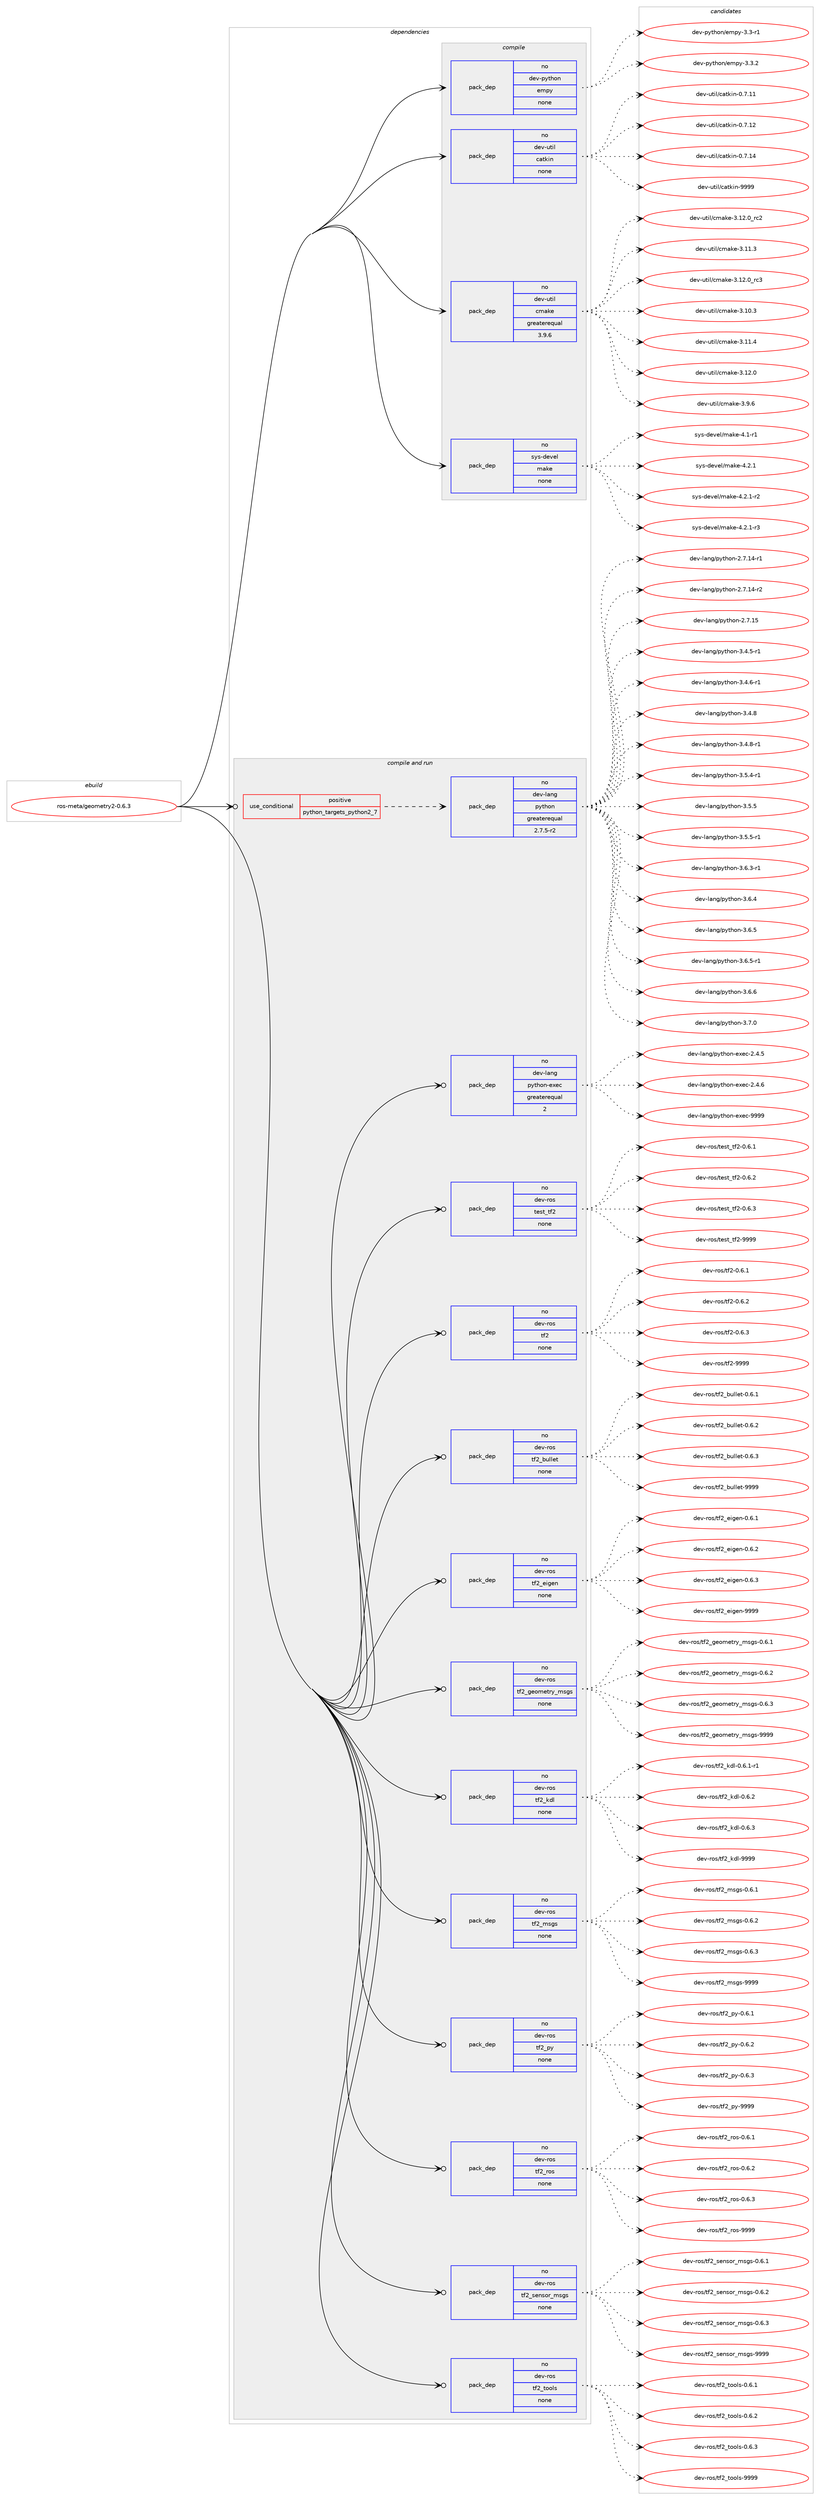 digraph prolog {

# *************
# Graph options
# *************

newrank=true;
concentrate=true;
compound=true;
graph [rankdir=LR,fontname=Helvetica,fontsize=10,ranksep=1.5];#, ranksep=2.5, nodesep=0.2];
edge  [arrowhead=vee];
node  [fontname=Helvetica,fontsize=10];

# **********
# The ebuild
# **********

subgraph cluster_leftcol {
color=gray;
rank=same;
label=<<i>ebuild</i>>;
id [label="ros-meta/geometry2-0.6.3", color=red, width=4, href="../ros-meta/geometry2-0.6.3.svg"];
}

# ****************
# The dependencies
# ****************

subgraph cluster_midcol {
color=gray;
label=<<i>dependencies</i>>;
subgraph cluster_compile {
fillcolor="#eeeeee";
style=filled;
label=<<i>compile</i>>;
subgraph pack629 {
dependency912 [label=<<TABLE BORDER="0" CELLBORDER="1" CELLSPACING="0" CELLPADDING="4" WIDTH="220"><TR><TD ROWSPAN="6" CELLPADDING="30">pack_dep</TD></TR><TR><TD WIDTH="110">no</TD></TR><TR><TD>dev-python</TD></TR><TR><TD>empy</TD></TR><TR><TD>none</TD></TR><TR><TD></TD></TR></TABLE>>, shape=none, color=blue];
}
id:e -> dependency912:w [weight=20,style="solid",arrowhead="vee"];
subgraph pack630 {
dependency913 [label=<<TABLE BORDER="0" CELLBORDER="1" CELLSPACING="0" CELLPADDING="4" WIDTH="220"><TR><TD ROWSPAN="6" CELLPADDING="30">pack_dep</TD></TR><TR><TD WIDTH="110">no</TD></TR><TR><TD>dev-util</TD></TR><TR><TD>catkin</TD></TR><TR><TD>none</TD></TR><TR><TD></TD></TR></TABLE>>, shape=none, color=blue];
}
id:e -> dependency913:w [weight=20,style="solid",arrowhead="vee"];
subgraph pack631 {
dependency914 [label=<<TABLE BORDER="0" CELLBORDER="1" CELLSPACING="0" CELLPADDING="4" WIDTH="220"><TR><TD ROWSPAN="6" CELLPADDING="30">pack_dep</TD></TR><TR><TD WIDTH="110">no</TD></TR><TR><TD>dev-util</TD></TR><TR><TD>cmake</TD></TR><TR><TD>greaterequal</TD></TR><TR><TD>3.9.6</TD></TR></TABLE>>, shape=none, color=blue];
}
id:e -> dependency914:w [weight=20,style="solid",arrowhead="vee"];
subgraph pack632 {
dependency915 [label=<<TABLE BORDER="0" CELLBORDER="1" CELLSPACING="0" CELLPADDING="4" WIDTH="220"><TR><TD ROWSPAN="6" CELLPADDING="30">pack_dep</TD></TR><TR><TD WIDTH="110">no</TD></TR><TR><TD>sys-devel</TD></TR><TR><TD>make</TD></TR><TR><TD>none</TD></TR><TR><TD></TD></TR></TABLE>>, shape=none, color=blue];
}
id:e -> dependency915:w [weight=20,style="solid",arrowhead="vee"];
}
subgraph cluster_compileandrun {
fillcolor="#eeeeee";
style=filled;
label=<<i>compile and run</i>>;
subgraph cond262 {
dependency916 [label=<<TABLE BORDER="0" CELLBORDER="1" CELLSPACING="0" CELLPADDING="4"><TR><TD ROWSPAN="3" CELLPADDING="10">use_conditional</TD></TR><TR><TD>positive</TD></TR><TR><TD>python_targets_python2_7</TD></TR></TABLE>>, shape=none, color=red];
subgraph pack633 {
dependency917 [label=<<TABLE BORDER="0" CELLBORDER="1" CELLSPACING="0" CELLPADDING="4" WIDTH="220"><TR><TD ROWSPAN="6" CELLPADDING="30">pack_dep</TD></TR><TR><TD WIDTH="110">no</TD></TR><TR><TD>dev-lang</TD></TR><TR><TD>python</TD></TR><TR><TD>greaterequal</TD></TR><TR><TD>2.7.5-r2</TD></TR></TABLE>>, shape=none, color=blue];
}
dependency916:e -> dependency917:w [weight=20,style="dashed",arrowhead="vee"];
}
id:e -> dependency916:w [weight=20,style="solid",arrowhead="odotvee"];
subgraph pack634 {
dependency918 [label=<<TABLE BORDER="0" CELLBORDER="1" CELLSPACING="0" CELLPADDING="4" WIDTH="220"><TR><TD ROWSPAN="6" CELLPADDING="30">pack_dep</TD></TR><TR><TD WIDTH="110">no</TD></TR><TR><TD>dev-lang</TD></TR><TR><TD>python-exec</TD></TR><TR><TD>greaterequal</TD></TR><TR><TD>2</TD></TR></TABLE>>, shape=none, color=blue];
}
id:e -> dependency918:w [weight=20,style="solid",arrowhead="odotvee"];
subgraph pack635 {
dependency919 [label=<<TABLE BORDER="0" CELLBORDER="1" CELLSPACING="0" CELLPADDING="4" WIDTH="220"><TR><TD ROWSPAN="6" CELLPADDING="30">pack_dep</TD></TR><TR><TD WIDTH="110">no</TD></TR><TR><TD>dev-ros</TD></TR><TR><TD>test_tf2</TD></TR><TR><TD>none</TD></TR><TR><TD></TD></TR></TABLE>>, shape=none, color=blue];
}
id:e -> dependency919:w [weight=20,style="solid",arrowhead="odotvee"];
subgraph pack636 {
dependency920 [label=<<TABLE BORDER="0" CELLBORDER="1" CELLSPACING="0" CELLPADDING="4" WIDTH="220"><TR><TD ROWSPAN="6" CELLPADDING="30">pack_dep</TD></TR><TR><TD WIDTH="110">no</TD></TR><TR><TD>dev-ros</TD></TR><TR><TD>tf2</TD></TR><TR><TD>none</TD></TR><TR><TD></TD></TR></TABLE>>, shape=none, color=blue];
}
id:e -> dependency920:w [weight=20,style="solid",arrowhead="odotvee"];
subgraph pack637 {
dependency921 [label=<<TABLE BORDER="0" CELLBORDER="1" CELLSPACING="0" CELLPADDING="4" WIDTH="220"><TR><TD ROWSPAN="6" CELLPADDING="30">pack_dep</TD></TR><TR><TD WIDTH="110">no</TD></TR><TR><TD>dev-ros</TD></TR><TR><TD>tf2_bullet</TD></TR><TR><TD>none</TD></TR><TR><TD></TD></TR></TABLE>>, shape=none, color=blue];
}
id:e -> dependency921:w [weight=20,style="solid",arrowhead="odotvee"];
subgraph pack638 {
dependency922 [label=<<TABLE BORDER="0" CELLBORDER="1" CELLSPACING="0" CELLPADDING="4" WIDTH="220"><TR><TD ROWSPAN="6" CELLPADDING="30">pack_dep</TD></TR><TR><TD WIDTH="110">no</TD></TR><TR><TD>dev-ros</TD></TR><TR><TD>tf2_eigen</TD></TR><TR><TD>none</TD></TR><TR><TD></TD></TR></TABLE>>, shape=none, color=blue];
}
id:e -> dependency922:w [weight=20,style="solid",arrowhead="odotvee"];
subgraph pack639 {
dependency923 [label=<<TABLE BORDER="0" CELLBORDER="1" CELLSPACING="0" CELLPADDING="4" WIDTH="220"><TR><TD ROWSPAN="6" CELLPADDING="30">pack_dep</TD></TR><TR><TD WIDTH="110">no</TD></TR><TR><TD>dev-ros</TD></TR><TR><TD>tf2_geometry_msgs</TD></TR><TR><TD>none</TD></TR><TR><TD></TD></TR></TABLE>>, shape=none, color=blue];
}
id:e -> dependency923:w [weight=20,style="solid",arrowhead="odotvee"];
subgraph pack640 {
dependency924 [label=<<TABLE BORDER="0" CELLBORDER="1" CELLSPACING="0" CELLPADDING="4" WIDTH="220"><TR><TD ROWSPAN="6" CELLPADDING="30">pack_dep</TD></TR><TR><TD WIDTH="110">no</TD></TR><TR><TD>dev-ros</TD></TR><TR><TD>tf2_kdl</TD></TR><TR><TD>none</TD></TR><TR><TD></TD></TR></TABLE>>, shape=none, color=blue];
}
id:e -> dependency924:w [weight=20,style="solid",arrowhead="odotvee"];
subgraph pack641 {
dependency925 [label=<<TABLE BORDER="0" CELLBORDER="1" CELLSPACING="0" CELLPADDING="4" WIDTH="220"><TR><TD ROWSPAN="6" CELLPADDING="30">pack_dep</TD></TR><TR><TD WIDTH="110">no</TD></TR><TR><TD>dev-ros</TD></TR><TR><TD>tf2_msgs</TD></TR><TR><TD>none</TD></TR><TR><TD></TD></TR></TABLE>>, shape=none, color=blue];
}
id:e -> dependency925:w [weight=20,style="solid",arrowhead="odotvee"];
subgraph pack642 {
dependency926 [label=<<TABLE BORDER="0" CELLBORDER="1" CELLSPACING="0" CELLPADDING="4" WIDTH="220"><TR><TD ROWSPAN="6" CELLPADDING="30">pack_dep</TD></TR><TR><TD WIDTH="110">no</TD></TR><TR><TD>dev-ros</TD></TR><TR><TD>tf2_py</TD></TR><TR><TD>none</TD></TR><TR><TD></TD></TR></TABLE>>, shape=none, color=blue];
}
id:e -> dependency926:w [weight=20,style="solid",arrowhead="odotvee"];
subgraph pack643 {
dependency927 [label=<<TABLE BORDER="0" CELLBORDER="1" CELLSPACING="0" CELLPADDING="4" WIDTH="220"><TR><TD ROWSPAN="6" CELLPADDING="30">pack_dep</TD></TR><TR><TD WIDTH="110">no</TD></TR><TR><TD>dev-ros</TD></TR><TR><TD>tf2_ros</TD></TR><TR><TD>none</TD></TR><TR><TD></TD></TR></TABLE>>, shape=none, color=blue];
}
id:e -> dependency927:w [weight=20,style="solid",arrowhead="odotvee"];
subgraph pack644 {
dependency928 [label=<<TABLE BORDER="0" CELLBORDER="1" CELLSPACING="0" CELLPADDING="4" WIDTH="220"><TR><TD ROWSPAN="6" CELLPADDING="30">pack_dep</TD></TR><TR><TD WIDTH="110">no</TD></TR><TR><TD>dev-ros</TD></TR><TR><TD>tf2_sensor_msgs</TD></TR><TR><TD>none</TD></TR><TR><TD></TD></TR></TABLE>>, shape=none, color=blue];
}
id:e -> dependency928:w [weight=20,style="solid",arrowhead="odotvee"];
subgraph pack645 {
dependency929 [label=<<TABLE BORDER="0" CELLBORDER="1" CELLSPACING="0" CELLPADDING="4" WIDTH="220"><TR><TD ROWSPAN="6" CELLPADDING="30">pack_dep</TD></TR><TR><TD WIDTH="110">no</TD></TR><TR><TD>dev-ros</TD></TR><TR><TD>tf2_tools</TD></TR><TR><TD>none</TD></TR><TR><TD></TD></TR></TABLE>>, shape=none, color=blue];
}
id:e -> dependency929:w [weight=20,style="solid",arrowhead="odotvee"];
}
subgraph cluster_run {
fillcolor="#eeeeee";
style=filled;
label=<<i>run</i>>;
}
}

# **************
# The candidates
# **************

subgraph cluster_choices {
rank=same;
color=gray;
label=<<i>candidates</i>>;

subgraph choice629 {
color=black;
nodesep=1;
choice1001011184511212111610411111047101109112121455146514511449 [label="dev-python/empy-3.3-r1", color=red, width=4,href="../dev-python/empy-3.3-r1.svg"];
choice1001011184511212111610411111047101109112121455146514650 [label="dev-python/empy-3.3.2", color=red, width=4,href="../dev-python/empy-3.3.2.svg"];
dependency912:e -> choice1001011184511212111610411111047101109112121455146514511449:w [style=dotted,weight="100"];
dependency912:e -> choice1001011184511212111610411111047101109112121455146514650:w [style=dotted,weight="100"];
}
subgraph choice630 {
color=black;
nodesep=1;
choice1001011184511711610510847999711610710511045484655464949 [label="dev-util/catkin-0.7.11", color=red, width=4,href="../dev-util/catkin-0.7.11.svg"];
choice1001011184511711610510847999711610710511045484655464950 [label="dev-util/catkin-0.7.12", color=red, width=4,href="../dev-util/catkin-0.7.12.svg"];
choice1001011184511711610510847999711610710511045484655464952 [label="dev-util/catkin-0.7.14", color=red, width=4,href="../dev-util/catkin-0.7.14.svg"];
choice100101118451171161051084799971161071051104557575757 [label="dev-util/catkin-9999", color=red, width=4,href="../dev-util/catkin-9999.svg"];
dependency913:e -> choice1001011184511711610510847999711610710511045484655464949:w [style=dotted,weight="100"];
dependency913:e -> choice1001011184511711610510847999711610710511045484655464950:w [style=dotted,weight="100"];
dependency913:e -> choice1001011184511711610510847999711610710511045484655464952:w [style=dotted,weight="100"];
dependency913:e -> choice100101118451171161051084799971161071051104557575757:w [style=dotted,weight="100"];
}
subgraph choice631 {
color=black;
nodesep=1;
choice1001011184511711610510847991099710710145514649504648951149950 [label="dev-util/cmake-3.12.0_rc2", color=red, width=4,href="../dev-util/cmake-3.12.0_rc2.svg"];
choice1001011184511711610510847991099710710145514649494651 [label="dev-util/cmake-3.11.3", color=red, width=4,href="../dev-util/cmake-3.11.3.svg"];
choice1001011184511711610510847991099710710145514649504648951149951 [label="dev-util/cmake-3.12.0_rc3", color=red, width=4,href="../dev-util/cmake-3.12.0_rc3.svg"];
choice1001011184511711610510847991099710710145514649484651 [label="dev-util/cmake-3.10.3", color=red, width=4,href="../dev-util/cmake-3.10.3.svg"];
choice1001011184511711610510847991099710710145514649494652 [label="dev-util/cmake-3.11.4", color=red, width=4,href="../dev-util/cmake-3.11.4.svg"];
choice1001011184511711610510847991099710710145514649504648 [label="dev-util/cmake-3.12.0", color=red, width=4,href="../dev-util/cmake-3.12.0.svg"];
choice10010111845117116105108479910997107101455146574654 [label="dev-util/cmake-3.9.6", color=red, width=4,href="../dev-util/cmake-3.9.6.svg"];
dependency914:e -> choice1001011184511711610510847991099710710145514649504648951149950:w [style=dotted,weight="100"];
dependency914:e -> choice1001011184511711610510847991099710710145514649494651:w [style=dotted,weight="100"];
dependency914:e -> choice1001011184511711610510847991099710710145514649504648951149951:w [style=dotted,weight="100"];
dependency914:e -> choice1001011184511711610510847991099710710145514649484651:w [style=dotted,weight="100"];
dependency914:e -> choice1001011184511711610510847991099710710145514649494652:w [style=dotted,weight="100"];
dependency914:e -> choice1001011184511711610510847991099710710145514649504648:w [style=dotted,weight="100"];
dependency914:e -> choice10010111845117116105108479910997107101455146574654:w [style=dotted,weight="100"];
}
subgraph choice632 {
color=black;
nodesep=1;
choice115121115451001011181011084710997107101455246494511449 [label="sys-devel/make-4.1-r1", color=red, width=4,href="../sys-devel/make-4.1-r1.svg"];
choice115121115451001011181011084710997107101455246504649 [label="sys-devel/make-4.2.1", color=red, width=4,href="../sys-devel/make-4.2.1.svg"];
choice1151211154510010111810110847109971071014552465046494511450 [label="sys-devel/make-4.2.1-r2", color=red, width=4,href="../sys-devel/make-4.2.1-r2.svg"];
choice1151211154510010111810110847109971071014552465046494511451 [label="sys-devel/make-4.2.1-r3", color=red, width=4,href="../sys-devel/make-4.2.1-r3.svg"];
dependency915:e -> choice115121115451001011181011084710997107101455246494511449:w [style=dotted,weight="100"];
dependency915:e -> choice115121115451001011181011084710997107101455246504649:w [style=dotted,weight="100"];
dependency915:e -> choice1151211154510010111810110847109971071014552465046494511450:w [style=dotted,weight="100"];
dependency915:e -> choice1151211154510010111810110847109971071014552465046494511451:w [style=dotted,weight="100"];
}
subgraph choice633 {
color=black;
nodesep=1;
choice100101118451089711010347112121116104111110455046554649524511449 [label="dev-lang/python-2.7.14-r1", color=red, width=4,href="../dev-lang/python-2.7.14-r1.svg"];
choice100101118451089711010347112121116104111110455046554649524511450 [label="dev-lang/python-2.7.14-r2", color=red, width=4,href="../dev-lang/python-2.7.14-r2.svg"];
choice10010111845108971101034711212111610411111045504655464953 [label="dev-lang/python-2.7.15", color=red, width=4,href="../dev-lang/python-2.7.15.svg"];
choice1001011184510897110103471121211161041111104551465246534511449 [label="dev-lang/python-3.4.5-r1", color=red, width=4,href="../dev-lang/python-3.4.5-r1.svg"];
choice1001011184510897110103471121211161041111104551465246544511449 [label="dev-lang/python-3.4.6-r1", color=red, width=4,href="../dev-lang/python-3.4.6-r1.svg"];
choice100101118451089711010347112121116104111110455146524656 [label="dev-lang/python-3.4.8", color=red, width=4,href="../dev-lang/python-3.4.8.svg"];
choice1001011184510897110103471121211161041111104551465246564511449 [label="dev-lang/python-3.4.8-r1", color=red, width=4,href="../dev-lang/python-3.4.8-r1.svg"];
choice1001011184510897110103471121211161041111104551465346524511449 [label="dev-lang/python-3.5.4-r1", color=red, width=4,href="../dev-lang/python-3.5.4-r1.svg"];
choice100101118451089711010347112121116104111110455146534653 [label="dev-lang/python-3.5.5", color=red, width=4,href="../dev-lang/python-3.5.5.svg"];
choice1001011184510897110103471121211161041111104551465346534511449 [label="dev-lang/python-3.5.5-r1", color=red, width=4,href="../dev-lang/python-3.5.5-r1.svg"];
choice1001011184510897110103471121211161041111104551465446514511449 [label="dev-lang/python-3.6.3-r1", color=red, width=4,href="../dev-lang/python-3.6.3-r1.svg"];
choice100101118451089711010347112121116104111110455146544652 [label="dev-lang/python-3.6.4", color=red, width=4,href="../dev-lang/python-3.6.4.svg"];
choice100101118451089711010347112121116104111110455146544653 [label="dev-lang/python-3.6.5", color=red, width=4,href="../dev-lang/python-3.6.5.svg"];
choice1001011184510897110103471121211161041111104551465446534511449 [label="dev-lang/python-3.6.5-r1", color=red, width=4,href="../dev-lang/python-3.6.5-r1.svg"];
choice100101118451089711010347112121116104111110455146544654 [label="dev-lang/python-3.6.6", color=red, width=4,href="../dev-lang/python-3.6.6.svg"];
choice100101118451089711010347112121116104111110455146554648 [label="dev-lang/python-3.7.0", color=red, width=4,href="../dev-lang/python-3.7.0.svg"];
dependency917:e -> choice100101118451089711010347112121116104111110455046554649524511449:w [style=dotted,weight="100"];
dependency917:e -> choice100101118451089711010347112121116104111110455046554649524511450:w [style=dotted,weight="100"];
dependency917:e -> choice10010111845108971101034711212111610411111045504655464953:w [style=dotted,weight="100"];
dependency917:e -> choice1001011184510897110103471121211161041111104551465246534511449:w [style=dotted,weight="100"];
dependency917:e -> choice1001011184510897110103471121211161041111104551465246544511449:w [style=dotted,weight="100"];
dependency917:e -> choice100101118451089711010347112121116104111110455146524656:w [style=dotted,weight="100"];
dependency917:e -> choice1001011184510897110103471121211161041111104551465246564511449:w [style=dotted,weight="100"];
dependency917:e -> choice1001011184510897110103471121211161041111104551465346524511449:w [style=dotted,weight="100"];
dependency917:e -> choice100101118451089711010347112121116104111110455146534653:w [style=dotted,weight="100"];
dependency917:e -> choice1001011184510897110103471121211161041111104551465346534511449:w [style=dotted,weight="100"];
dependency917:e -> choice1001011184510897110103471121211161041111104551465446514511449:w [style=dotted,weight="100"];
dependency917:e -> choice100101118451089711010347112121116104111110455146544652:w [style=dotted,weight="100"];
dependency917:e -> choice100101118451089711010347112121116104111110455146544653:w [style=dotted,weight="100"];
dependency917:e -> choice1001011184510897110103471121211161041111104551465446534511449:w [style=dotted,weight="100"];
dependency917:e -> choice100101118451089711010347112121116104111110455146544654:w [style=dotted,weight="100"];
dependency917:e -> choice100101118451089711010347112121116104111110455146554648:w [style=dotted,weight="100"];
}
subgraph choice634 {
color=black;
nodesep=1;
choice1001011184510897110103471121211161041111104510112010199455046524653 [label="dev-lang/python-exec-2.4.5", color=red, width=4,href="../dev-lang/python-exec-2.4.5.svg"];
choice1001011184510897110103471121211161041111104510112010199455046524654 [label="dev-lang/python-exec-2.4.6", color=red, width=4,href="../dev-lang/python-exec-2.4.6.svg"];
choice10010111845108971101034711212111610411111045101120101994557575757 [label="dev-lang/python-exec-9999", color=red, width=4,href="../dev-lang/python-exec-9999.svg"];
dependency918:e -> choice1001011184510897110103471121211161041111104510112010199455046524653:w [style=dotted,weight="100"];
dependency918:e -> choice1001011184510897110103471121211161041111104510112010199455046524654:w [style=dotted,weight="100"];
dependency918:e -> choice10010111845108971101034711212111610411111045101120101994557575757:w [style=dotted,weight="100"];
}
subgraph choice635 {
color=black;
nodesep=1;
choice10010111845114111115471161011151169511610250454846544649 [label="dev-ros/test_tf2-0.6.1", color=red, width=4,href="../dev-ros/test_tf2-0.6.1.svg"];
choice10010111845114111115471161011151169511610250454846544650 [label="dev-ros/test_tf2-0.6.2", color=red, width=4,href="../dev-ros/test_tf2-0.6.2.svg"];
choice10010111845114111115471161011151169511610250454846544651 [label="dev-ros/test_tf2-0.6.3", color=red, width=4,href="../dev-ros/test_tf2-0.6.3.svg"];
choice100101118451141111154711610111511695116102504557575757 [label="dev-ros/test_tf2-9999", color=red, width=4,href="../dev-ros/test_tf2-9999.svg"];
dependency919:e -> choice10010111845114111115471161011151169511610250454846544649:w [style=dotted,weight="100"];
dependency919:e -> choice10010111845114111115471161011151169511610250454846544650:w [style=dotted,weight="100"];
dependency919:e -> choice10010111845114111115471161011151169511610250454846544651:w [style=dotted,weight="100"];
dependency919:e -> choice100101118451141111154711610111511695116102504557575757:w [style=dotted,weight="100"];
}
subgraph choice636 {
color=black;
nodesep=1;
choice100101118451141111154711610250454846544649 [label="dev-ros/tf2-0.6.1", color=red, width=4,href="../dev-ros/tf2-0.6.1.svg"];
choice100101118451141111154711610250454846544650 [label="dev-ros/tf2-0.6.2", color=red, width=4,href="../dev-ros/tf2-0.6.2.svg"];
choice100101118451141111154711610250454846544651 [label="dev-ros/tf2-0.6.3", color=red, width=4,href="../dev-ros/tf2-0.6.3.svg"];
choice1001011184511411111547116102504557575757 [label="dev-ros/tf2-9999", color=red, width=4,href="../dev-ros/tf2-9999.svg"];
dependency920:e -> choice100101118451141111154711610250454846544649:w [style=dotted,weight="100"];
dependency920:e -> choice100101118451141111154711610250454846544650:w [style=dotted,weight="100"];
dependency920:e -> choice100101118451141111154711610250454846544651:w [style=dotted,weight="100"];
dependency920:e -> choice1001011184511411111547116102504557575757:w [style=dotted,weight="100"];
}
subgraph choice637 {
color=black;
nodesep=1;
choice1001011184511411111547116102509598117108108101116454846544649 [label="dev-ros/tf2_bullet-0.6.1", color=red, width=4,href="../dev-ros/tf2_bullet-0.6.1.svg"];
choice1001011184511411111547116102509598117108108101116454846544650 [label="dev-ros/tf2_bullet-0.6.2", color=red, width=4,href="../dev-ros/tf2_bullet-0.6.2.svg"];
choice1001011184511411111547116102509598117108108101116454846544651 [label="dev-ros/tf2_bullet-0.6.3", color=red, width=4,href="../dev-ros/tf2_bullet-0.6.3.svg"];
choice10010111845114111115471161025095981171081081011164557575757 [label="dev-ros/tf2_bullet-9999", color=red, width=4,href="../dev-ros/tf2_bullet-9999.svg"];
dependency921:e -> choice1001011184511411111547116102509598117108108101116454846544649:w [style=dotted,weight="100"];
dependency921:e -> choice1001011184511411111547116102509598117108108101116454846544650:w [style=dotted,weight="100"];
dependency921:e -> choice1001011184511411111547116102509598117108108101116454846544651:w [style=dotted,weight="100"];
dependency921:e -> choice10010111845114111115471161025095981171081081011164557575757:w [style=dotted,weight="100"];
}
subgraph choice638 {
color=black;
nodesep=1;
choice10010111845114111115471161025095101105103101110454846544649 [label="dev-ros/tf2_eigen-0.6.1", color=red, width=4,href="../dev-ros/tf2_eigen-0.6.1.svg"];
choice10010111845114111115471161025095101105103101110454846544650 [label="dev-ros/tf2_eigen-0.6.2", color=red, width=4,href="../dev-ros/tf2_eigen-0.6.2.svg"];
choice10010111845114111115471161025095101105103101110454846544651 [label="dev-ros/tf2_eigen-0.6.3", color=red, width=4,href="../dev-ros/tf2_eigen-0.6.3.svg"];
choice100101118451141111154711610250951011051031011104557575757 [label="dev-ros/tf2_eigen-9999", color=red, width=4,href="../dev-ros/tf2_eigen-9999.svg"];
dependency922:e -> choice10010111845114111115471161025095101105103101110454846544649:w [style=dotted,weight="100"];
dependency922:e -> choice10010111845114111115471161025095101105103101110454846544650:w [style=dotted,weight="100"];
dependency922:e -> choice10010111845114111115471161025095101105103101110454846544651:w [style=dotted,weight="100"];
dependency922:e -> choice100101118451141111154711610250951011051031011104557575757:w [style=dotted,weight="100"];
}
subgraph choice639 {
color=black;
nodesep=1;
choice1001011184511411111547116102509510310111110910111611412195109115103115454846544649 [label="dev-ros/tf2_geometry_msgs-0.6.1", color=red, width=4,href="../dev-ros/tf2_geometry_msgs-0.6.1.svg"];
choice1001011184511411111547116102509510310111110910111611412195109115103115454846544650 [label="dev-ros/tf2_geometry_msgs-0.6.2", color=red, width=4,href="../dev-ros/tf2_geometry_msgs-0.6.2.svg"];
choice1001011184511411111547116102509510310111110910111611412195109115103115454846544651 [label="dev-ros/tf2_geometry_msgs-0.6.3", color=red, width=4,href="../dev-ros/tf2_geometry_msgs-0.6.3.svg"];
choice10010111845114111115471161025095103101111109101116114121951091151031154557575757 [label="dev-ros/tf2_geometry_msgs-9999", color=red, width=4,href="../dev-ros/tf2_geometry_msgs-9999.svg"];
dependency923:e -> choice1001011184511411111547116102509510310111110910111611412195109115103115454846544649:w [style=dotted,weight="100"];
dependency923:e -> choice1001011184511411111547116102509510310111110910111611412195109115103115454846544650:w [style=dotted,weight="100"];
dependency923:e -> choice1001011184511411111547116102509510310111110910111611412195109115103115454846544651:w [style=dotted,weight="100"];
dependency923:e -> choice10010111845114111115471161025095103101111109101116114121951091151031154557575757:w [style=dotted,weight="100"];
}
subgraph choice640 {
color=black;
nodesep=1;
choice100101118451141111154711610250951071001084548465446494511449 [label="dev-ros/tf2_kdl-0.6.1-r1", color=red, width=4,href="../dev-ros/tf2_kdl-0.6.1-r1.svg"];
choice10010111845114111115471161025095107100108454846544650 [label="dev-ros/tf2_kdl-0.6.2", color=red, width=4,href="../dev-ros/tf2_kdl-0.6.2.svg"];
choice10010111845114111115471161025095107100108454846544651 [label="dev-ros/tf2_kdl-0.6.3", color=red, width=4,href="../dev-ros/tf2_kdl-0.6.3.svg"];
choice100101118451141111154711610250951071001084557575757 [label="dev-ros/tf2_kdl-9999", color=red, width=4,href="../dev-ros/tf2_kdl-9999.svg"];
dependency924:e -> choice100101118451141111154711610250951071001084548465446494511449:w [style=dotted,weight="100"];
dependency924:e -> choice10010111845114111115471161025095107100108454846544650:w [style=dotted,weight="100"];
dependency924:e -> choice10010111845114111115471161025095107100108454846544651:w [style=dotted,weight="100"];
dependency924:e -> choice100101118451141111154711610250951071001084557575757:w [style=dotted,weight="100"];
}
subgraph choice641 {
color=black;
nodesep=1;
choice10010111845114111115471161025095109115103115454846544649 [label="dev-ros/tf2_msgs-0.6.1", color=red, width=4,href="../dev-ros/tf2_msgs-0.6.1.svg"];
choice10010111845114111115471161025095109115103115454846544650 [label="dev-ros/tf2_msgs-0.6.2", color=red, width=4,href="../dev-ros/tf2_msgs-0.6.2.svg"];
choice10010111845114111115471161025095109115103115454846544651 [label="dev-ros/tf2_msgs-0.6.3", color=red, width=4,href="../dev-ros/tf2_msgs-0.6.3.svg"];
choice100101118451141111154711610250951091151031154557575757 [label="dev-ros/tf2_msgs-9999", color=red, width=4,href="../dev-ros/tf2_msgs-9999.svg"];
dependency925:e -> choice10010111845114111115471161025095109115103115454846544649:w [style=dotted,weight="100"];
dependency925:e -> choice10010111845114111115471161025095109115103115454846544650:w [style=dotted,weight="100"];
dependency925:e -> choice10010111845114111115471161025095109115103115454846544651:w [style=dotted,weight="100"];
dependency925:e -> choice100101118451141111154711610250951091151031154557575757:w [style=dotted,weight="100"];
}
subgraph choice642 {
color=black;
nodesep=1;
choice10010111845114111115471161025095112121454846544649 [label="dev-ros/tf2_py-0.6.1", color=red, width=4,href="../dev-ros/tf2_py-0.6.1.svg"];
choice10010111845114111115471161025095112121454846544650 [label="dev-ros/tf2_py-0.6.2", color=red, width=4,href="../dev-ros/tf2_py-0.6.2.svg"];
choice10010111845114111115471161025095112121454846544651 [label="dev-ros/tf2_py-0.6.3", color=red, width=4,href="../dev-ros/tf2_py-0.6.3.svg"];
choice100101118451141111154711610250951121214557575757 [label="dev-ros/tf2_py-9999", color=red, width=4,href="../dev-ros/tf2_py-9999.svg"];
dependency926:e -> choice10010111845114111115471161025095112121454846544649:w [style=dotted,weight="100"];
dependency926:e -> choice10010111845114111115471161025095112121454846544650:w [style=dotted,weight="100"];
dependency926:e -> choice10010111845114111115471161025095112121454846544651:w [style=dotted,weight="100"];
dependency926:e -> choice100101118451141111154711610250951121214557575757:w [style=dotted,weight="100"];
}
subgraph choice643 {
color=black;
nodesep=1;
choice10010111845114111115471161025095114111115454846544649 [label="dev-ros/tf2_ros-0.6.1", color=red, width=4,href="../dev-ros/tf2_ros-0.6.1.svg"];
choice10010111845114111115471161025095114111115454846544650 [label="dev-ros/tf2_ros-0.6.2", color=red, width=4,href="../dev-ros/tf2_ros-0.6.2.svg"];
choice10010111845114111115471161025095114111115454846544651 [label="dev-ros/tf2_ros-0.6.3", color=red, width=4,href="../dev-ros/tf2_ros-0.6.3.svg"];
choice100101118451141111154711610250951141111154557575757 [label="dev-ros/tf2_ros-9999", color=red, width=4,href="../dev-ros/tf2_ros-9999.svg"];
dependency927:e -> choice10010111845114111115471161025095114111115454846544649:w [style=dotted,weight="100"];
dependency927:e -> choice10010111845114111115471161025095114111115454846544650:w [style=dotted,weight="100"];
dependency927:e -> choice10010111845114111115471161025095114111115454846544651:w [style=dotted,weight="100"];
dependency927:e -> choice100101118451141111154711610250951141111154557575757:w [style=dotted,weight="100"];
}
subgraph choice644 {
color=black;
nodesep=1;
choice1001011184511411111547116102509511510111011511111495109115103115454846544649 [label="dev-ros/tf2_sensor_msgs-0.6.1", color=red, width=4,href="../dev-ros/tf2_sensor_msgs-0.6.1.svg"];
choice1001011184511411111547116102509511510111011511111495109115103115454846544650 [label="dev-ros/tf2_sensor_msgs-0.6.2", color=red, width=4,href="../dev-ros/tf2_sensor_msgs-0.6.2.svg"];
choice1001011184511411111547116102509511510111011511111495109115103115454846544651 [label="dev-ros/tf2_sensor_msgs-0.6.3", color=red, width=4,href="../dev-ros/tf2_sensor_msgs-0.6.3.svg"];
choice10010111845114111115471161025095115101110115111114951091151031154557575757 [label="dev-ros/tf2_sensor_msgs-9999", color=red, width=4,href="../dev-ros/tf2_sensor_msgs-9999.svg"];
dependency928:e -> choice1001011184511411111547116102509511510111011511111495109115103115454846544649:w [style=dotted,weight="100"];
dependency928:e -> choice1001011184511411111547116102509511510111011511111495109115103115454846544650:w [style=dotted,weight="100"];
dependency928:e -> choice1001011184511411111547116102509511510111011511111495109115103115454846544651:w [style=dotted,weight="100"];
dependency928:e -> choice10010111845114111115471161025095115101110115111114951091151031154557575757:w [style=dotted,weight="100"];
}
subgraph choice645 {
color=black;
nodesep=1;
choice10010111845114111115471161025095116111111108115454846544649 [label="dev-ros/tf2_tools-0.6.1", color=red, width=4,href="../dev-ros/tf2_tools-0.6.1.svg"];
choice10010111845114111115471161025095116111111108115454846544650 [label="dev-ros/tf2_tools-0.6.2", color=red, width=4,href="../dev-ros/tf2_tools-0.6.2.svg"];
choice10010111845114111115471161025095116111111108115454846544651 [label="dev-ros/tf2_tools-0.6.3", color=red, width=4,href="../dev-ros/tf2_tools-0.6.3.svg"];
choice100101118451141111154711610250951161111111081154557575757 [label="dev-ros/tf2_tools-9999", color=red, width=4,href="../dev-ros/tf2_tools-9999.svg"];
dependency929:e -> choice10010111845114111115471161025095116111111108115454846544649:w [style=dotted,weight="100"];
dependency929:e -> choice10010111845114111115471161025095116111111108115454846544650:w [style=dotted,weight="100"];
dependency929:e -> choice10010111845114111115471161025095116111111108115454846544651:w [style=dotted,weight="100"];
dependency929:e -> choice100101118451141111154711610250951161111111081154557575757:w [style=dotted,weight="100"];
}
}

}
